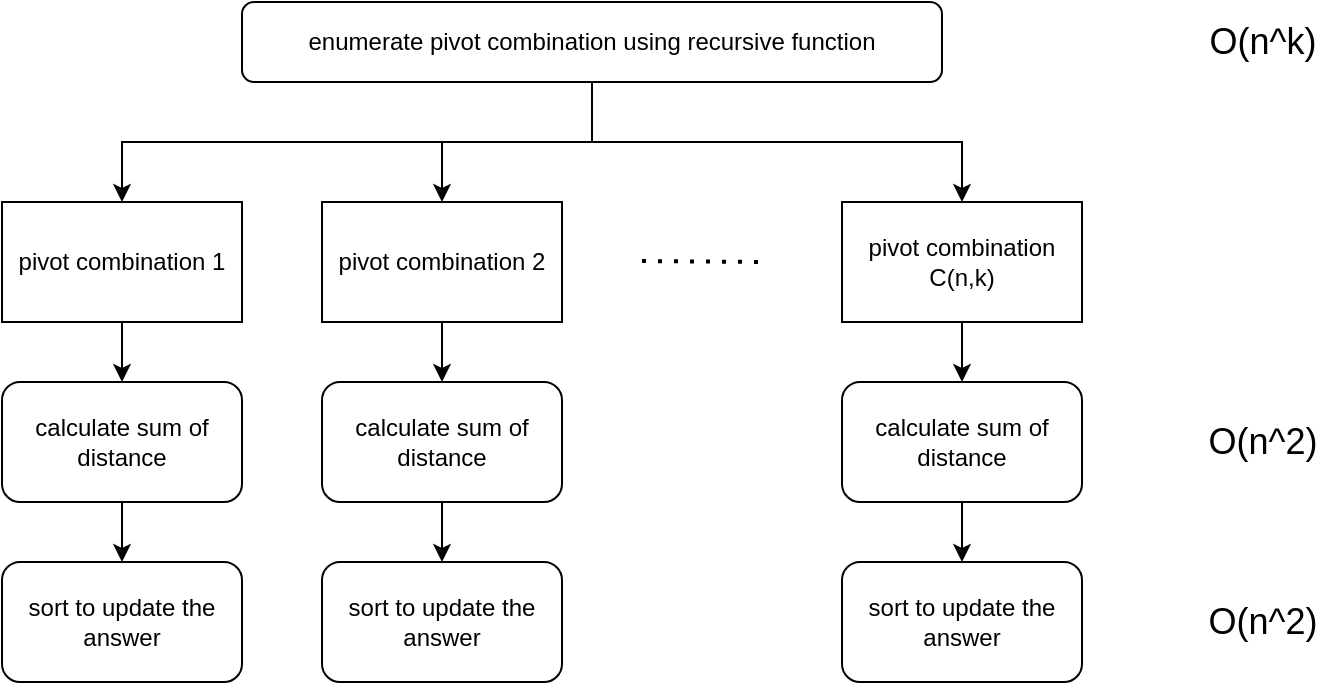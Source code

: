 <mxfile version="20.2.3" type="device"><diagram id="C5RBs43oDa-KdzZeNtuy" name="Page-1"><mxGraphModel dx="1038" dy="579" grid="1" gridSize="10" guides="1" tooltips="1" connect="1" arrows="1" fold="1" page="1" pageScale="1" pageWidth="827" pageHeight="1169" math="0" shadow="0"><root><mxCell id="WIyWlLk6GJQsqaUBKTNV-0"/><mxCell id="WIyWlLk6GJQsqaUBKTNV-1" parent="WIyWlLk6GJQsqaUBKTNV-0"/><mxCell id="az-HaIATLCJukU4Nv88J-21" style="edgeStyle=orthogonalEdgeStyle;rounded=0;orthogonalLoop=1;jettySize=auto;html=1;exitX=0.5;exitY=1;exitDx=0;exitDy=0;" edge="1" parent="WIyWlLk6GJQsqaUBKTNV-1" source="WIyWlLk6GJQsqaUBKTNV-3" target="az-HaIATLCJukU4Nv88J-0"><mxGeometry relative="1" as="geometry"/></mxCell><mxCell id="az-HaIATLCJukU4Nv88J-22" style="edgeStyle=orthogonalEdgeStyle;rounded=0;orthogonalLoop=1;jettySize=auto;html=1;exitX=0.5;exitY=1;exitDx=0;exitDy=0;entryX=0.5;entryY=0;entryDx=0;entryDy=0;" edge="1" parent="WIyWlLk6GJQsqaUBKTNV-1" source="WIyWlLk6GJQsqaUBKTNV-3" target="az-HaIATLCJukU4Nv88J-12"><mxGeometry relative="1" as="geometry"/></mxCell><mxCell id="az-HaIATLCJukU4Nv88J-23" style="edgeStyle=orthogonalEdgeStyle;rounded=0;orthogonalLoop=1;jettySize=auto;html=1;exitX=0.5;exitY=1;exitDx=0;exitDy=0;" edge="1" parent="WIyWlLk6GJQsqaUBKTNV-1" source="WIyWlLk6GJQsqaUBKTNV-3" target="az-HaIATLCJukU4Nv88J-17"><mxGeometry relative="1" as="geometry"/></mxCell><mxCell id="WIyWlLk6GJQsqaUBKTNV-3" value="enumerate pivot combination using recursive function" style="rounded=1;whiteSpace=wrap;html=1;fontSize=12;glass=0;strokeWidth=1;shadow=0;" parent="WIyWlLk6GJQsqaUBKTNV-1" vertex="1"><mxGeometry x="160" y="80" width="350" height="40" as="geometry"/></mxCell><mxCell id="az-HaIATLCJukU4Nv88J-6" value="" style="edgeStyle=orthogonalEdgeStyle;rounded=0;orthogonalLoop=1;jettySize=auto;html=1;" edge="1" parent="WIyWlLk6GJQsqaUBKTNV-1" source="az-HaIATLCJukU4Nv88J-0" target="az-HaIATLCJukU4Nv88J-3"><mxGeometry relative="1" as="geometry"/></mxCell><mxCell id="az-HaIATLCJukU4Nv88J-0" value="pivot combination 1" style="rounded=0;whiteSpace=wrap;html=1;" vertex="1" parent="WIyWlLk6GJQsqaUBKTNV-1"><mxGeometry x="40" y="180" width="120" height="60" as="geometry"/></mxCell><mxCell id="az-HaIATLCJukU4Nv88J-10" value="" style="edgeStyle=orthogonalEdgeStyle;rounded=0;orthogonalLoop=1;jettySize=auto;html=1;" edge="1" parent="WIyWlLk6GJQsqaUBKTNV-1" source="az-HaIATLCJukU4Nv88J-3" target="az-HaIATLCJukU4Nv88J-9"><mxGeometry relative="1" as="geometry"/></mxCell><mxCell id="az-HaIATLCJukU4Nv88J-3" value="calculate sum of distance" style="rounded=1;whiteSpace=wrap;html=1;" vertex="1" parent="WIyWlLk6GJQsqaUBKTNV-1"><mxGeometry x="40" y="270" width="120" height="60" as="geometry"/></mxCell><mxCell id="az-HaIATLCJukU4Nv88J-7" value="" style="endArrow=none;dashed=1;html=1;dashPattern=1 3;strokeWidth=2;rounded=0;" edge="1" parent="WIyWlLk6GJQsqaUBKTNV-1"><mxGeometry width="50" height="50" relative="1" as="geometry"><mxPoint x="360" y="209.5" as="sourcePoint"/><mxPoint x="420" y="209.5" as="targetPoint"/><Array as="points"><mxPoint x="420" y="210"/></Array></mxGeometry></mxCell><mxCell id="az-HaIATLCJukU4Nv88J-9" value="sort to update the answer" style="rounded=1;whiteSpace=wrap;html=1;" vertex="1" parent="WIyWlLk6GJQsqaUBKTNV-1"><mxGeometry x="40" y="360" width="120" height="60" as="geometry"/></mxCell><mxCell id="az-HaIATLCJukU4Nv88J-11" value="" style="edgeStyle=orthogonalEdgeStyle;rounded=0;orthogonalLoop=1;jettySize=auto;html=1;" edge="1" parent="WIyWlLk6GJQsqaUBKTNV-1" source="az-HaIATLCJukU4Nv88J-12" target="az-HaIATLCJukU4Nv88J-14"><mxGeometry relative="1" as="geometry"/></mxCell><mxCell id="az-HaIATLCJukU4Nv88J-12" value="pivot combination 2" style="rounded=0;whiteSpace=wrap;html=1;" vertex="1" parent="WIyWlLk6GJQsqaUBKTNV-1"><mxGeometry x="200" y="180" width="120" height="60" as="geometry"/></mxCell><mxCell id="az-HaIATLCJukU4Nv88J-13" value="" style="edgeStyle=orthogonalEdgeStyle;rounded=0;orthogonalLoop=1;jettySize=auto;html=1;" edge="1" parent="WIyWlLk6GJQsqaUBKTNV-1" source="az-HaIATLCJukU4Nv88J-14" target="az-HaIATLCJukU4Nv88J-15"><mxGeometry relative="1" as="geometry"/></mxCell><mxCell id="az-HaIATLCJukU4Nv88J-14" value="calculate sum of distance" style="rounded=1;whiteSpace=wrap;html=1;" vertex="1" parent="WIyWlLk6GJQsqaUBKTNV-1"><mxGeometry x="200" y="270" width="120" height="60" as="geometry"/></mxCell><mxCell id="az-HaIATLCJukU4Nv88J-15" value="sort to update the answer" style="rounded=1;whiteSpace=wrap;html=1;" vertex="1" parent="WIyWlLk6GJQsqaUBKTNV-1"><mxGeometry x="200" y="360" width="120" height="60" as="geometry"/></mxCell><mxCell id="az-HaIATLCJukU4Nv88J-16" value="" style="edgeStyle=orthogonalEdgeStyle;rounded=0;orthogonalLoop=1;jettySize=auto;html=1;" edge="1" parent="WIyWlLk6GJQsqaUBKTNV-1" source="az-HaIATLCJukU4Nv88J-17" target="az-HaIATLCJukU4Nv88J-19"><mxGeometry relative="1" as="geometry"/></mxCell><mxCell id="az-HaIATLCJukU4Nv88J-17" value="pivot combination&lt;br&gt;C(n,k)" style="rounded=0;whiteSpace=wrap;html=1;" vertex="1" parent="WIyWlLk6GJQsqaUBKTNV-1"><mxGeometry x="460" y="180" width="120" height="60" as="geometry"/></mxCell><mxCell id="az-HaIATLCJukU4Nv88J-18" value="" style="edgeStyle=orthogonalEdgeStyle;rounded=0;orthogonalLoop=1;jettySize=auto;html=1;" edge="1" parent="WIyWlLk6GJQsqaUBKTNV-1" source="az-HaIATLCJukU4Nv88J-19" target="az-HaIATLCJukU4Nv88J-20"><mxGeometry relative="1" as="geometry"/></mxCell><mxCell id="az-HaIATLCJukU4Nv88J-19" value="calculate sum of distance" style="rounded=1;whiteSpace=wrap;html=1;" vertex="1" parent="WIyWlLk6GJQsqaUBKTNV-1"><mxGeometry x="460" y="270" width="120" height="60" as="geometry"/></mxCell><mxCell id="az-HaIATLCJukU4Nv88J-20" value="sort to update the answer" style="rounded=1;whiteSpace=wrap;html=1;" vertex="1" parent="WIyWlLk6GJQsqaUBKTNV-1"><mxGeometry x="460" y="360" width="120" height="60" as="geometry"/></mxCell><mxCell id="az-HaIATLCJukU4Nv88J-24" value="O(n^k)" style="text;html=1;align=center;verticalAlign=middle;resizable=0;points=[];autosize=1;strokeColor=none;fillColor=none;fontSize=18;" vertex="1" parent="WIyWlLk6GJQsqaUBKTNV-1"><mxGeometry x="630" y="80" width="80" height="40" as="geometry"/></mxCell><mxCell id="az-HaIATLCJukU4Nv88J-25" value="O(n^2)" style="text;html=1;align=center;verticalAlign=middle;resizable=0;points=[];autosize=1;strokeColor=none;fillColor=none;fontSize=18;" vertex="1" parent="WIyWlLk6GJQsqaUBKTNV-1"><mxGeometry x="630" y="370" width="80" height="40" as="geometry"/></mxCell><mxCell id="az-HaIATLCJukU4Nv88J-26" value="O(n^2)" style="text;html=1;align=center;verticalAlign=middle;resizable=0;points=[];autosize=1;strokeColor=none;fillColor=none;fontSize=18;" vertex="1" parent="WIyWlLk6GJQsqaUBKTNV-1"><mxGeometry x="630" y="280" width="80" height="40" as="geometry"/></mxCell></root></mxGraphModel></diagram></mxfile>